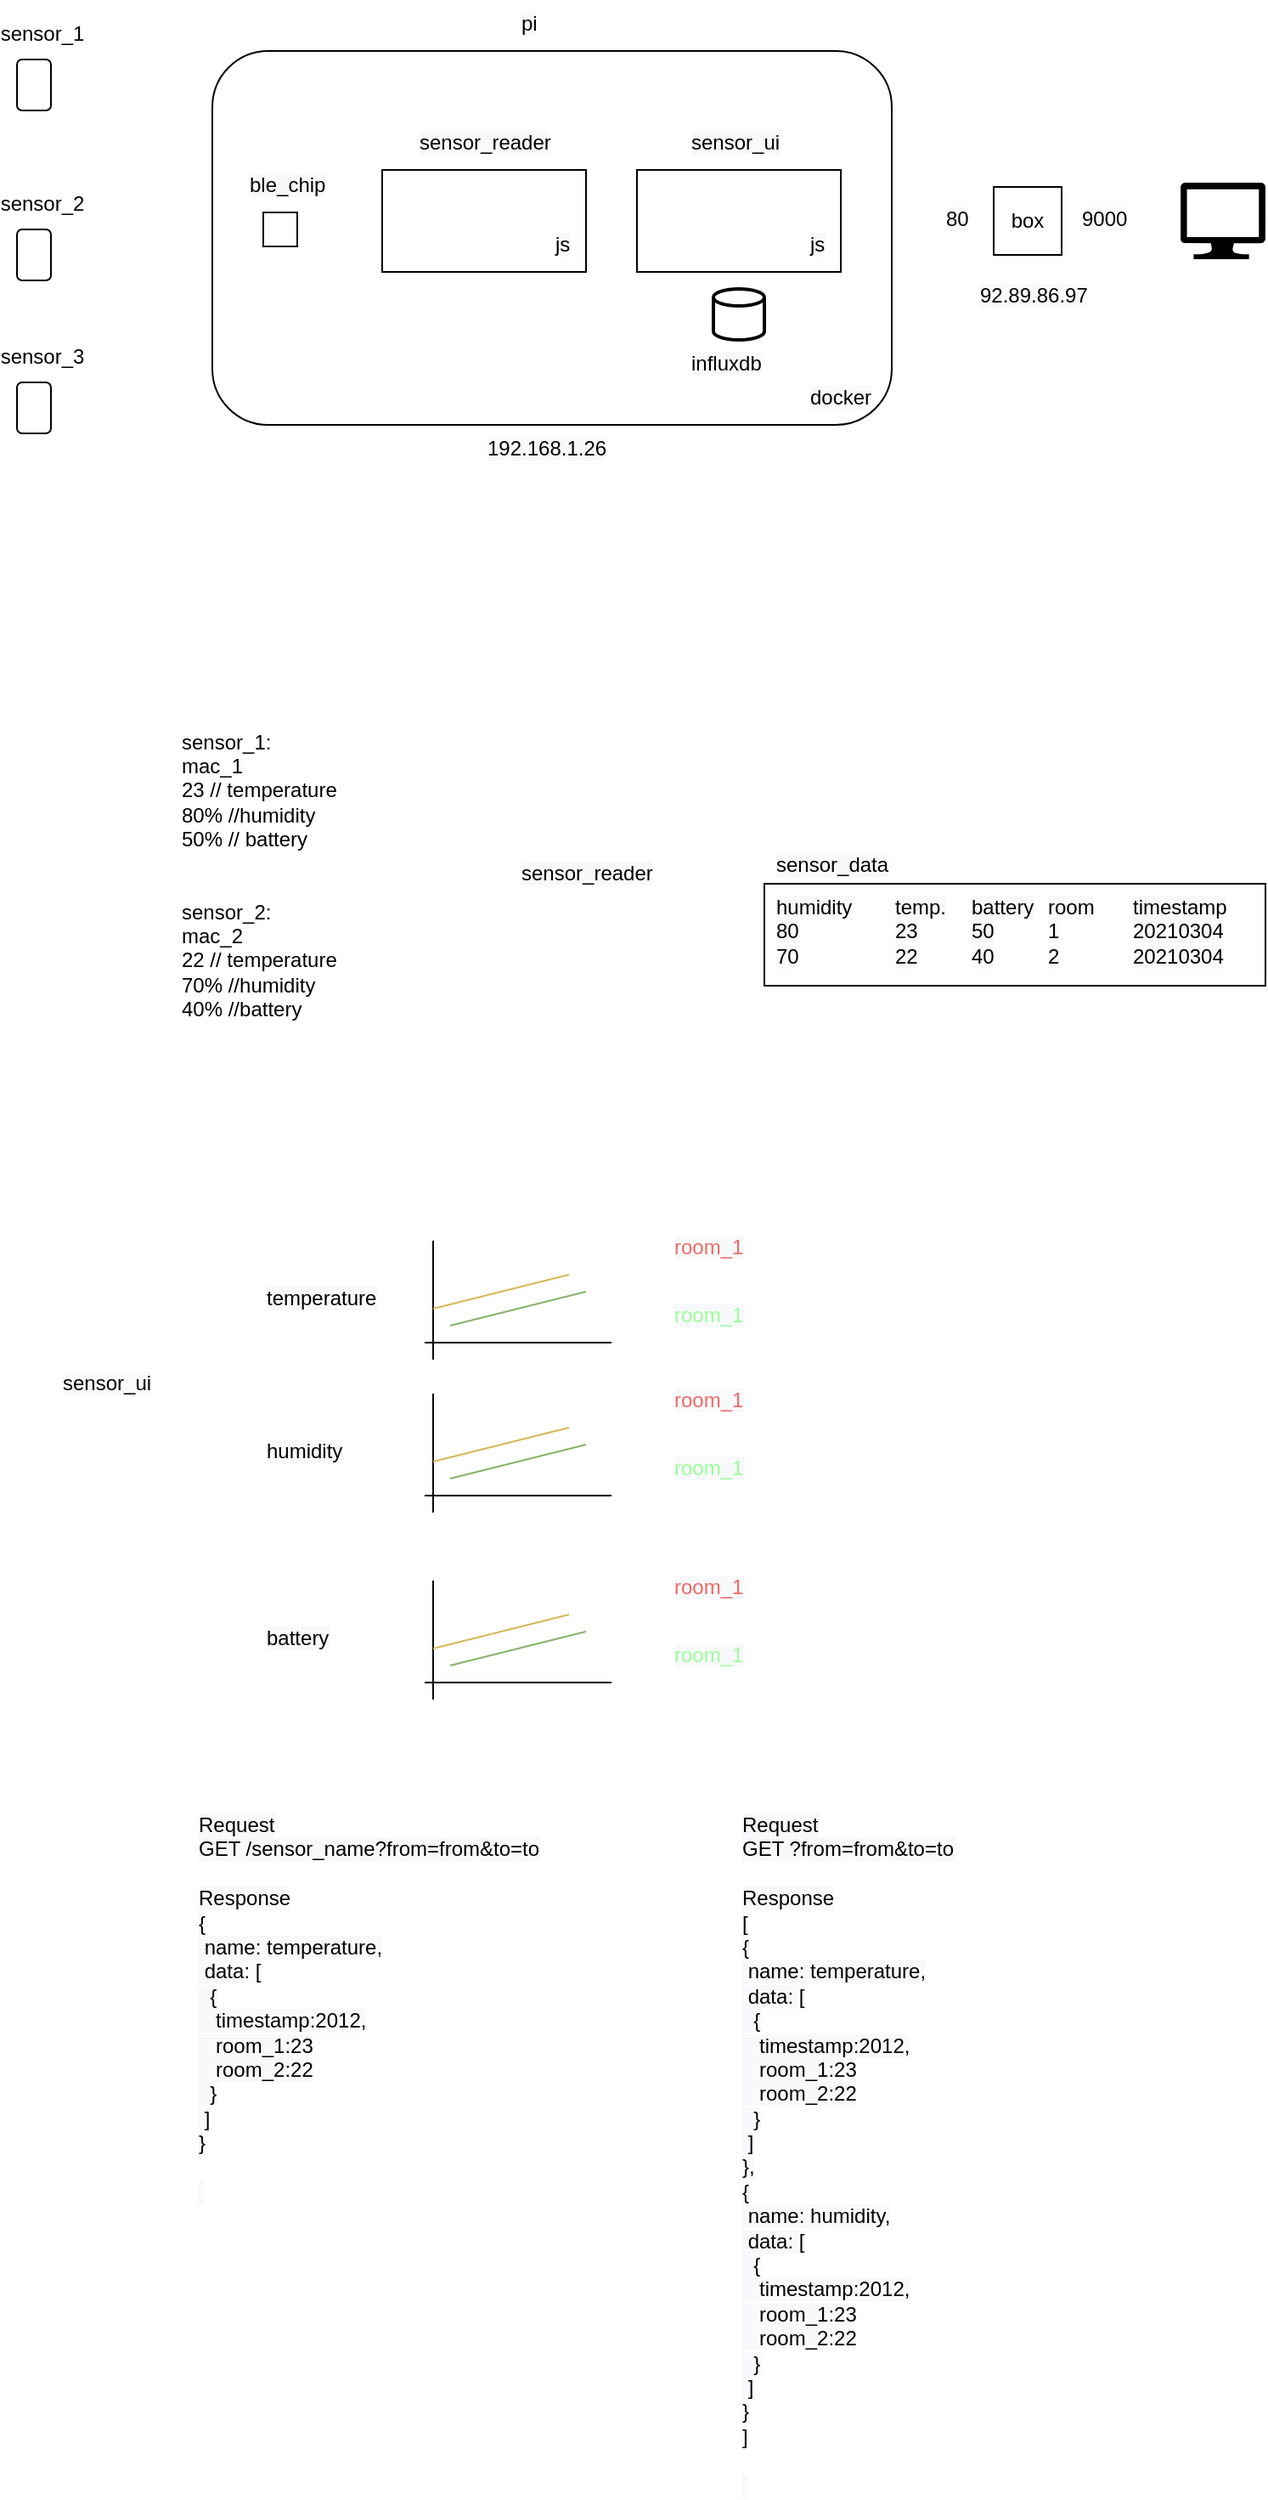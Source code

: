 <mxfile version="14.1.8" type="device"><diagram id="PAeAbWHeBl0QL8_sOsOD" name="Page-1"><mxGraphModel dx="1086" dy="806" grid="1" gridSize="10" guides="1" tooltips="1" connect="1" arrows="1" fold="1" page="1" pageScale="1" pageWidth="827" pageHeight="1169" math="0" shadow="0"><root><mxCell id="0"/><mxCell id="1" parent="0"/><mxCell id="rMVEIrWTfWqUWI8nhDot-5" value="" style="rounded=0;whiteSpace=wrap;html=1;fillColor=none;" parent="1" vertex="1"><mxGeometry x="495" y="640" width="295" height="60" as="geometry"/></mxCell><mxCell id="b_PIQdklsWiQhKnOGJ-d-17" value="" style="rounded=1;whiteSpace=wrap;html=1;" parent="1" vertex="1"><mxGeometry x="170" y="150" width="400" height="220" as="geometry"/></mxCell><mxCell id="b_PIQdklsWiQhKnOGJ-d-1" value="sensor_1" style="text;html=1;strokeColor=none;fillColor=none;align=center;verticalAlign=middle;whiteSpace=wrap;rounded=0;" parent="1" vertex="1"><mxGeometry x="50" y="130" width="40" height="20" as="geometry"/></mxCell><mxCell id="b_PIQdklsWiQhKnOGJ-d-2" value="" style="rounded=1;whiteSpace=wrap;html=1;rotation=90;" parent="1" vertex="1"><mxGeometry x="50" y="160" width="30" height="20" as="geometry"/></mxCell><mxCell id="b_PIQdklsWiQhKnOGJ-d-3" value="sensor_2" style="text;html=1;strokeColor=none;fillColor=none;align=center;verticalAlign=middle;whiteSpace=wrap;rounded=0;" parent="1" vertex="1"><mxGeometry x="50" y="230" width="40" height="20" as="geometry"/></mxCell><mxCell id="b_PIQdklsWiQhKnOGJ-d-4" value="" style="rounded=1;whiteSpace=wrap;html=1;rotation=90;" parent="1" vertex="1"><mxGeometry x="50" y="260" width="30" height="20" as="geometry"/></mxCell><mxCell id="b_PIQdklsWiQhKnOGJ-d-5" value="sensor_3" style="text;html=1;strokeColor=none;fillColor=none;align=center;verticalAlign=middle;whiteSpace=wrap;rounded=0;" parent="1" vertex="1"><mxGeometry x="50" y="320" width="40" height="20" as="geometry"/></mxCell><mxCell id="b_PIQdklsWiQhKnOGJ-d-6" value="" style="rounded=1;whiteSpace=wrap;html=1;rotation=90;" parent="1" vertex="1"><mxGeometry x="50" y="350" width="30" height="20" as="geometry"/></mxCell><mxCell id="b_PIQdklsWiQhKnOGJ-d-8" value="" style="strokeWidth=2;html=1;shape=mxgraph.flowchart.database;whiteSpace=wrap;" parent="1" vertex="1"><mxGeometry x="465" y="290" width="30" height="30" as="geometry"/></mxCell><mxCell id="b_PIQdklsWiQhKnOGJ-d-9" value="" style="rounded=0;whiteSpace=wrap;html=1;" parent="1" vertex="1"><mxGeometry x="270" y="220" width="120" height="60" as="geometry"/></mxCell><mxCell id="b_PIQdklsWiQhKnOGJ-d-10" value="" style="rounded=0;whiteSpace=wrap;html=1;" parent="1" vertex="1"><mxGeometry x="420" y="220" width="120" height="60" as="geometry"/></mxCell><mxCell id="b_PIQdklsWiQhKnOGJ-d-11" value="&lt;span style=&quot;color: rgb(0 , 0 , 0) ; font-family: &amp;#34;helvetica&amp;#34; ; font-size: 12px ; font-style: normal ; font-weight: 400 ; letter-spacing: normal ; text-align: center ; text-indent: 0px ; text-transform: none ; word-spacing: 0px ; background-color: rgb(248 , 249 , 250) ; display: inline ; float: none&quot;&gt;sensor_reader&lt;/span&gt;" style="text;whiteSpace=wrap;html=1;" parent="1" vertex="1"><mxGeometry x="290" y="190" width="80" height="20" as="geometry"/></mxCell><mxCell id="b_PIQdklsWiQhKnOGJ-d-12" value="&lt;span style=&quot;color: rgb(0 , 0 , 0) ; font-family: &amp;#34;helvetica&amp;#34; ; font-size: 12px ; font-style: normal ; font-weight: 400 ; letter-spacing: normal ; text-align: center ; text-indent: 0px ; text-transform: none ; word-spacing: 0px ; background-color: rgb(248 , 249 , 250) ; display: inline ; float: none&quot;&gt;sensor_ui&lt;/span&gt;" style="text;whiteSpace=wrap;html=1;" parent="1" vertex="1"><mxGeometry x="450" y="190" width="80" height="20" as="geometry"/></mxCell><mxCell id="b_PIQdklsWiQhKnOGJ-d-15" value="&lt;span style=&quot;color: rgb(0 , 0 , 0) ; font-family: &amp;#34;helvetica&amp;#34; ; font-size: 12px ; font-style: normal ; font-weight: 400 ; letter-spacing: normal ; text-align: center ; text-indent: 0px ; text-transform: none ; word-spacing: 0px ; background-color: rgb(248 , 249 , 250) ; display: inline ; float: none&quot;&gt;js&lt;/span&gt;" style="text;whiteSpace=wrap;html=1;" parent="1" vertex="1"><mxGeometry x="370" y="250" width="20" height="20" as="geometry"/></mxCell><mxCell id="b_PIQdklsWiQhKnOGJ-d-16" value="&lt;span style=&quot;color: rgb(0 , 0 , 0) ; font-family: &amp;#34;helvetica&amp;#34; ; font-size: 12px ; font-style: normal ; font-weight: 400 ; letter-spacing: normal ; text-align: center ; text-indent: 0px ; text-transform: none ; word-spacing: 0px ; background-color: rgb(248 , 249 , 250) ; display: inline ; float: none&quot;&gt;js&lt;/span&gt;" style="text;whiteSpace=wrap;html=1;" parent="1" vertex="1"><mxGeometry x="520" y="250" width="20" height="20" as="geometry"/></mxCell><mxCell id="b_PIQdklsWiQhKnOGJ-d-18" value="&lt;span style=&quot;color: rgb(0 , 0 , 0) ; font-family: &amp;#34;helvetica&amp;#34; ; font-size: 12px ; font-style: normal ; font-weight: 400 ; letter-spacing: normal ; text-align: center ; text-indent: 0px ; text-transform: none ; word-spacing: 0px ; background-color: rgb(248 , 249 , 250) ; display: inline ; float: none&quot;&gt;pi&lt;/span&gt;" style="text;whiteSpace=wrap;html=1;" parent="1" vertex="1"><mxGeometry x="350" y="120" width="80" height="20" as="geometry"/></mxCell><mxCell id="b_PIQdklsWiQhKnOGJ-d-19" value="box" style="rounded=0;whiteSpace=wrap;html=1;" parent="1" vertex="1"><mxGeometry x="630" y="230" width="40" height="40" as="geometry"/></mxCell><mxCell id="b_PIQdklsWiQhKnOGJ-d-21" value="" style="verticalLabelPosition=bottom;html=1;verticalAlign=top;align=center;strokeColor=none;shape=mxgraph.azure.computer;pointerEvents=1;fillColor=#000000;" parent="1" vertex="1"><mxGeometry x="740" y="227.5" width="50" height="45" as="geometry"/></mxCell><mxCell id="b_PIQdklsWiQhKnOGJ-d-23" value="&lt;span style=&quot;color: rgb(0 , 0 , 0) ; font-family: &amp;#34;helvetica&amp;#34; ; font-size: 12px ; font-style: normal ; font-weight: 400 ; letter-spacing: normal ; text-align: center ; text-indent: 0px ; text-transform: none ; word-spacing: 0px ; background-color: rgb(248 , 249 , 250) ; display: inline ; float: none&quot;&gt;92.89.86.97&lt;/span&gt;" style="text;whiteSpace=wrap;html=1;" parent="1" vertex="1"><mxGeometry x="620" y="280" width="40" height="30" as="geometry"/></mxCell><mxCell id="b_PIQdklsWiQhKnOGJ-d-24" value="&lt;span style=&quot;color: rgb(0 , 0 , 0) ; font-family: &amp;#34;helvetica&amp;#34; ; font-size: 12px ; font-style: normal ; font-weight: 400 ; letter-spacing: normal ; text-align: center ; text-indent: 0px ; text-transform: none ; word-spacing: 0px ; background-color: rgb(248 , 249 , 250) ; display: inline ; float: none&quot;&gt;9000&lt;/span&gt;" style="text;whiteSpace=wrap;html=1;" parent="1" vertex="1"><mxGeometry x="680" y="235" width="40" height="30" as="geometry"/></mxCell><mxCell id="b_PIQdklsWiQhKnOGJ-d-25" value="&lt;span style=&quot;color: rgb(0 , 0 , 0) ; font-family: &amp;#34;helvetica&amp;#34; ; font-size: 12px ; font-style: normal ; font-weight: 400 ; letter-spacing: normal ; text-align: center ; text-indent: 0px ; text-transform: none ; word-spacing: 0px ; background-color: rgb(248 , 249 , 250) ; display: inline ; float: none&quot;&gt;80&lt;/span&gt;" style="text;whiteSpace=wrap;html=1;" parent="1" vertex="1"><mxGeometry x="600" y="235" width="20" height="25" as="geometry"/></mxCell><mxCell id="b_PIQdklsWiQhKnOGJ-d-26" value="&lt;span style=&quot;color: rgb(0 , 0 , 0) ; font-family: &amp;#34;helvetica&amp;#34; ; font-size: 12px ; font-style: normal ; font-weight: 400 ; letter-spacing: normal ; text-align: center ; text-indent: 0px ; text-transform: none ; word-spacing: 0px ; background-color: rgb(248 , 249 , 250) ; display: inline ; float: none&quot;&gt;192.168.1.26&lt;/span&gt;" style="text;whiteSpace=wrap;html=1;" parent="1" vertex="1"><mxGeometry x="330" y="370" width="40" height="30" as="geometry"/></mxCell><mxCell id="b_PIQdklsWiQhKnOGJ-d-27" value="&lt;span style=&quot;color: rgb(0 , 0 , 0) ; font-family: &amp;#34;helvetica&amp;#34; ; font-size: 12px ; font-style: normal ; font-weight: 400 ; letter-spacing: normal ; text-align: center ; text-indent: 0px ; text-transform: none ; word-spacing: 0px ; background-color: rgb(248 , 249 , 250) ; display: inline ; float: none&quot;&gt;influxdb&lt;/span&gt;" style="text;whiteSpace=wrap;html=1;" parent="1" vertex="1"><mxGeometry x="450" y="320" width="80" height="20" as="geometry"/></mxCell><mxCell id="b_PIQdklsWiQhKnOGJ-d-28" value="&lt;span style=&quot;color: rgb(0 , 0 , 0) ; font-family: &amp;#34;helvetica&amp;#34; ; font-size: 12px ; font-style: normal ; font-weight: 400 ; letter-spacing: normal ; text-align: center ; text-indent: 0px ; text-transform: none ; word-spacing: 0px ; background-color: rgb(248 , 249 , 250) ; display: inline ; float: none&quot;&gt;docker&lt;/span&gt;" style="text;whiteSpace=wrap;html=1;" parent="1" vertex="1"><mxGeometry x="520" y="340" width="30" height="20" as="geometry"/></mxCell><mxCell id="b_PIQdklsWiQhKnOGJ-d-29" value="" style="rounded=0;whiteSpace=wrap;html=1;" parent="1" vertex="1"><mxGeometry x="200" y="245" width="20" height="20" as="geometry"/></mxCell><mxCell id="b_PIQdklsWiQhKnOGJ-d-30" value="&lt;span style=&quot;color: rgb(0 , 0 , 0) ; font-family: &amp;#34;helvetica&amp;#34; ; font-size: 12px ; font-style: normal ; font-weight: 400 ; letter-spacing: normal ; text-align: center ; text-indent: 0px ; text-transform: none ; word-spacing: 0px ; background-color: rgb(248 , 249 , 250) ; display: inline ; float: none&quot;&gt;ble_chip&lt;/span&gt;" style="text;whiteSpace=wrap;html=1;" parent="1" vertex="1"><mxGeometry x="190" y="215" width="80" height="20" as="geometry"/></mxCell><mxCell id="b_PIQdklsWiQhKnOGJ-d-31" value="sensor_1:&lt;br&gt;mac_1&amp;nbsp;&amp;nbsp;&lt;br&gt;23 // temperature&lt;br&gt;80% //humidity&lt;br&gt;&lt;div&gt;&lt;span&gt;50% // battery&lt;/span&gt;&lt;/div&gt;" style="text;html=1;strokeColor=none;fillColor=none;align=left;verticalAlign=middle;whiteSpace=wrap;rounded=0;" parent="1" vertex="1"><mxGeometry x="150" y="550" width="140" height="70" as="geometry"/></mxCell><mxCell id="b_PIQdklsWiQhKnOGJ-d-32" value="sensor_2:&lt;br&gt;mac_2&amp;nbsp;&amp;nbsp;&lt;br&gt;22 // temperature&lt;br&gt;70% //humidity&lt;br&gt;&lt;div&gt;40% //battery&lt;/div&gt;" style="text;html=1;strokeColor=none;fillColor=none;align=left;verticalAlign=middle;whiteSpace=wrap;rounded=0;" parent="1" vertex="1"><mxGeometry x="150" y="650" width="110" height="70" as="geometry"/></mxCell><mxCell id="b_PIQdklsWiQhKnOGJ-d-33" value="&lt;span style=&quot;color: rgb(0 , 0 , 0) ; font-family: &amp;#34;helvetica&amp;#34; ; font-size: 12px ; font-style: normal ; font-weight: 400 ; letter-spacing: normal ; text-align: center ; text-indent: 0px ; text-transform: none ; word-spacing: 0px ; background-color: rgb(248 , 249 , 250) ; display: inline ; float: none&quot;&gt;sensor_reader&lt;/span&gt;" style="text;whiteSpace=wrap;html=1;" parent="1" vertex="1"><mxGeometry x="350" y="620" width="80" height="20" as="geometry"/></mxCell><mxCell id="b_PIQdklsWiQhKnOGJ-d-35" value="&lt;span style=&quot;color: rgb(0 , 0 , 0) ; font-family: &amp;#34;helvetica&amp;#34; ; font-size: 12px ; font-style: normal ; font-weight: 400 ; letter-spacing: normal ; text-align: left ; text-indent: 0px ; text-transform: none ; word-spacing: 0px ; background-color: rgb(248 , 249 , 250) ; display: inline ; float: none&quot;&gt;sensor_data&lt;/span&gt;" style="text;whiteSpace=wrap;html=1;" parent="1" vertex="1"><mxGeometry x="500" y="615" width="90" height="30" as="geometry"/></mxCell><mxCell id="b_PIQdklsWiQhKnOGJ-d-37" value="&lt;span style=&quot;color: rgb(0 , 0 , 0) ; font-family: &amp;#34;helvetica&amp;#34; ; font-size: 12px ; font-style: normal ; font-weight: 400 ; letter-spacing: normal ; text-align: left ; text-indent: 0px ; text-transform: none ; word-spacing: 0px ; background-color: rgb(248 , 249 , 250) ; display: inline ; float: none&quot;&gt;temp.&lt;br&gt;23&lt;br&gt;22&lt;br&gt;&lt;/span&gt;" style="text;whiteSpace=wrap;html=1;" parent="1" vertex="1"><mxGeometry x="570" y="640" width="45" height="40" as="geometry"/></mxCell><mxCell id="b_PIQdklsWiQhKnOGJ-d-38" value="&lt;span style=&quot;color: rgb(0 , 0 , 0) ; font-family: &amp;#34;helvetica&amp;#34; ; font-size: 12px ; font-style: normal ; font-weight: 400 ; letter-spacing: normal ; text-align: left ; text-indent: 0px ; text-transform: none ; word-spacing: 0px ; background-color: rgb(248 , 249 , 250) ; display: inline ; float: none&quot;&gt;room&lt;br&gt;1&lt;br&gt;2&lt;br&gt;&lt;/span&gt;" style="text;whiteSpace=wrap;html=1;" parent="1" vertex="1"><mxGeometry x="660" y="640" width="45" height="40" as="geometry"/></mxCell><mxCell id="rMVEIrWTfWqUWI8nhDot-6" value="&lt;span style=&quot;color: rgb(0 , 0 , 0) ; font-family: &amp;#34;helvetica&amp;#34; ; font-size: 12px ; font-style: normal ; font-weight: 400 ; letter-spacing: normal ; text-align: left ; text-indent: 0px ; text-transform: none ; word-spacing: 0px ; background-color: rgb(248 , 249 , 250) ; display: inline ; float: none&quot;&gt;humidity&lt;br&gt;80&lt;br&gt;70&lt;br&gt;&lt;/span&gt;" style="text;whiteSpace=wrap;html=1;" parent="1" vertex="1"><mxGeometry x="500" y="640" width="80" height="30" as="geometry"/></mxCell><mxCell id="rMVEIrWTfWqUWI8nhDot-7" value="&lt;span style=&quot;color: rgb(0 , 0 , 0) ; font-family: &amp;#34;helvetica&amp;#34; ; font-size: 12px ; font-style: normal ; font-weight: 400 ; letter-spacing: normal ; text-align: center ; text-indent: 0px ; text-transform: none ; word-spacing: 0px ; background-color: rgb(248 , 249 , 250) ; display: inline ; float: none&quot;&gt;sensor_ui&lt;/span&gt;" style="text;whiteSpace=wrap;html=1;" parent="1" vertex="1"><mxGeometry x="80" y="920" width="80" height="20" as="geometry"/></mxCell><mxCell id="rMVEIrWTfWqUWI8nhDot-8" value="" style="endArrow=none;html=1;" parent="1" edge="1"><mxGeometry width="50" height="50" relative="1" as="geometry"><mxPoint x="300" y="920" as="sourcePoint"/><mxPoint x="300" y="850" as="targetPoint"/></mxGeometry></mxCell><mxCell id="rMVEIrWTfWqUWI8nhDot-9" value="" style="endArrow=none;html=1;" parent="1" edge="1"><mxGeometry width="50" height="50" relative="1" as="geometry"><mxPoint x="405" y="910" as="sourcePoint"/><mxPoint x="295" y="910" as="targetPoint"/></mxGeometry></mxCell><mxCell id="rMVEIrWTfWqUWI8nhDot-11" value="" style="endArrow=none;html=1;fillColor=#fff2cc;strokeColor=#d6b656;" parent="1" edge="1"><mxGeometry width="50" height="50" relative="1" as="geometry"><mxPoint x="300" y="890" as="sourcePoint"/><mxPoint x="380" y="870" as="targetPoint"/></mxGeometry></mxCell><mxCell id="rMVEIrWTfWqUWI8nhDot-12" value="" style="endArrow=none;html=1;fillColor=#d5e8d4;strokeColor=#82b366;" parent="1" edge="1"><mxGeometry width="50" height="50" relative="1" as="geometry"><mxPoint x="310" y="900" as="sourcePoint"/><mxPoint x="390" y="880" as="targetPoint"/></mxGeometry></mxCell><mxCell id="rMVEIrWTfWqUWI8nhDot-13" value="&lt;span style=&quot;font-family: &amp;quot;helvetica&amp;quot; ; font-size: 12px ; font-style: normal ; font-weight: 400 ; letter-spacing: normal ; text-align: center ; text-indent: 0px ; text-transform: none ; word-spacing: 0px ; background-color: rgb(248 , 249 , 250) ; display: inline ; float: none&quot;&gt;&lt;font&gt;room_1&lt;/font&gt;&lt;/span&gt;" style="text;whiteSpace=wrap;html=1;fontColor=#EA6B66;" parent="1" vertex="1"><mxGeometry x="440" y="840" width="80" height="30" as="geometry"/></mxCell><mxCell id="rMVEIrWTfWqUWI8nhDot-14" value="&lt;span style=&quot;font-family: &amp;quot;helvetica&amp;quot; ; font-size: 12px ; font-style: normal ; font-weight: 400 ; letter-spacing: normal ; text-align: center ; text-indent: 0px ; text-transform: none ; word-spacing: 0px ; background-color: rgb(248 , 249 , 250) ; display: inline ; float: none&quot;&gt;&lt;font&gt;room_1&lt;/font&gt;&lt;/span&gt;" style="text;whiteSpace=wrap;html=1;fontColor=#99FF99;" parent="1" vertex="1"><mxGeometry x="440" y="880" width="80" height="30" as="geometry"/></mxCell><mxCell id="rMVEIrWTfWqUWI8nhDot-15" value="&lt;span style=&quot;color: rgb(0 , 0 , 0) ; font-family: &amp;#34;helvetica&amp;#34; ; font-size: 12px ; font-style: normal ; font-weight: 400 ; letter-spacing: normal ; text-align: center ; text-indent: 0px ; text-transform: none ; word-spacing: 0px ; background-color: rgb(248 , 249 , 250) ; display: inline ; float: none&quot;&gt;temperature&lt;/span&gt;" style="text;whiteSpace=wrap;html=1;" parent="1" vertex="1"><mxGeometry x="200" y="870" width="80" height="20" as="geometry"/></mxCell><mxCell id="rMVEIrWTfWqUWI8nhDot-16" value="" style="endArrow=none;html=1;" parent="1" edge="1"><mxGeometry width="50" height="50" relative="1" as="geometry"><mxPoint x="300" y="1010" as="sourcePoint"/><mxPoint x="300" y="940" as="targetPoint"/></mxGeometry></mxCell><mxCell id="rMVEIrWTfWqUWI8nhDot-17" value="" style="endArrow=none;html=1;" parent="1" edge="1"><mxGeometry width="50" height="50" relative="1" as="geometry"><mxPoint x="405" y="1000" as="sourcePoint"/><mxPoint x="295" y="1000" as="targetPoint"/></mxGeometry></mxCell><mxCell id="rMVEIrWTfWqUWI8nhDot-18" value="" style="endArrow=none;html=1;fillColor=#fff2cc;strokeColor=#d6b656;" parent="1" edge="1"><mxGeometry width="50" height="50" relative="1" as="geometry"><mxPoint x="300" y="980" as="sourcePoint"/><mxPoint x="380" y="960" as="targetPoint"/></mxGeometry></mxCell><mxCell id="rMVEIrWTfWqUWI8nhDot-19" value="" style="endArrow=none;html=1;fillColor=#d5e8d4;strokeColor=#82b366;" parent="1" edge="1"><mxGeometry width="50" height="50" relative="1" as="geometry"><mxPoint x="310" y="990" as="sourcePoint"/><mxPoint x="390" y="970" as="targetPoint"/></mxGeometry></mxCell><mxCell id="rMVEIrWTfWqUWI8nhDot-20" value="&lt;span style=&quot;font-family: &amp;quot;helvetica&amp;quot; ; font-size: 12px ; font-style: normal ; font-weight: 400 ; letter-spacing: normal ; text-align: center ; text-indent: 0px ; text-transform: none ; word-spacing: 0px ; background-color: rgb(248 , 249 , 250) ; display: inline ; float: none&quot;&gt;&lt;font&gt;room_1&lt;/font&gt;&lt;/span&gt;" style="text;whiteSpace=wrap;html=1;fontColor=#EA6B66;" parent="1" vertex="1"><mxGeometry x="440" y="930" width="80" height="30" as="geometry"/></mxCell><mxCell id="rMVEIrWTfWqUWI8nhDot-21" value="&lt;span style=&quot;font-family: &amp;quot;helvetica&amp;quot; ; font-size: 12px ; font-style: normal ; font-weight: 400 ; letter-spacing: normal ; text-align: center ; text-indent: 0px ; text-transform: none ; word-spacing: 0px ; background-color: rgb(248 , 249 , 250) ; display: inline ; float: none&quot;&gt;&lt;font&gt;room_1&lt;/font&gt;&lt;/span&gt;" style="text;whiteSpace=wrap;html=1;fontColor=#99FF99;" parent="1" vertex="1"><mxGeometry x="440" y="970" width="80" height="30" as="geometry"/></mxCell><mxCell id="rMVEIrWTfWqUWI8nhDot-22" value="&lt;span style=&quot;color: rgb(0 , 0 , 0) ; font-family: &amp;#34;helvetica&amp;#34; ; font-size: 12px ; font-style: normal ; font-weight: 400 ; letter-spacing: normal ; text-align: center ; text-indent: 0px ; text-transform: none ; word-spacing: 0px ; background-color: rgb(248 , 249 , 250) ; display: inline ; float: none&quot;&gt;humidity&lt;/span&gt;" style="text;whiteSpace=wrap;html=1;" parent="1" vertex="1"><mxGeometry x="200" y="960" width="80" height="20" as="geometry"/></mxCell><mxCell id="rMVEIrWTfWqUWI8nhDot-23" value="" style="endArrow=none;html=1;" parent="1" edge="1"><mxGeometry width="50" height="50" relative="1" as="geometry"><mxPoint x="300" y="1120" as="sourcePoint"/><mxPoint x="300" y="1050" as="targetPoint"/></mxGeometry></mxCell><mxCell id="rMVEIrWTfWqUWI8nhDot-24" value="" style="endArrow=none;html=1;" parent="1" edge="1"><mxGeometry width="50" height="50" relative="1" as="geometry"><mxPoint x="405" y="1110" as="sourcePoint"/><mxPoint x="295" y="1110" as="targetPoint"/></mxGeometry></mxCell><mxCell id="rMVEIrWTfWqUWI8nhDot-25" value="" style="endArrow=none;html=1;fillColor=#fff2cc;strokeColor=#d6b656;" parent="1" edge="1"><mxGeometry width="50" height="50" relative="1" as="geometry"><mxPoint x="300" y="1090" as="sourcePoint"/><mxPoint x="380" y="1070" as="targetPoint"/></mxGeometry></mxCell><mxCell id="rMVEIrWTfWqUWI8nhDot-26" value="" style="endArrow=none;html=1;fillColor=#d5e8d4;strokeColor=#82b366;" parent="1" edge="1"><mxGeometry width="50" height="50" relative="1" as="geometry"><mxPoint x="310" y="1100" as="sourcePoint"/><mxPoint x="390" y="1080" as="targetPoint"/></mxGeometry></mxCell><mxCell id="rMVEIrWTfWqUWI8nhDot-27" value="&lt;span style=&quot;font-family: &amp;quot;helvetica&amp;quot; ; font-size: 12px ; font-style: normal ; font-weight: 400 ; letter-spacing: normal ; text-align: center ; text-indent: 0px ; text-transform: none ; word-spacing: 0px ; background-color: rgb(248 , 249 , 250) ; display: inline ; float: none&quot;&gt;&lt;font&gt;room_1&lt;/font&gt;&lt;/span&gt;" style="text;whiteSpace=wrap;html=1;fontColor=#EA6B66;" parent="1" vertex="1"><mxGeometry x="440" y="1040" width="80" height="30" as="geometry"/></mxCell><mxCell id="rMVEIrWTfWqUWI8nhDot-28" value="&lt;span style=&quot;font-family: &amp;quot;helvetica&amp;quot; ; font-size: 12px ; font-style: normal ; font-weight: 400 ; letter-spacing: normal ; text-align: center ; text-indent: 0px ; text-transform: none ; word-spacing: 0px ; background-color: rgb(248 , 249 , 250) ; display: inline ; float: none&quot;&gt;&lt;font&gt;room_1&lt;/font&gt;&lt;/span&gt;" style="text;whiteSpace=wrap;html=1;fontColor=#99FF99;" parent="1" vertex="1"><mxGeometry x="440" y="1080" width="80" height="30" as="geometry"/></mxCell><mxCell id="rMVEIrWTfWqUWI8nhDot-29" value="&lt;span style=&quot;color: rgb(0 , 0 , 0) ; font-family: &amp;#34;helvetica&amp;#34; ; font-size: 12px ; font-style: normal ; font-weight: 400 ; letter-spacing: normal ; text-align: center ; text-indent: 0px ; text-transform: none ; word-spacing: 0px ; background-color: rgb(248 , 249 , 250) ; display: inline ; float: none&quot;&gt;battery&lt;/span&gt;" style="text;whiteSpace=wrap;html=1;" parent="1" vertex="1"><mxGeometry x="200" y="1070" width="80" height="20" as="geometry"/></mxCell><mxCell id="rMVEIrWTfWqUWI8nhDot-30" value="&lt;span style=&quot;font-family: &amp;#34;helvetica&amp;#34; ; font-size: 12px ; font-style: normal ; font-weight: 400 ; letter-spacing: normal ; text-align: center ; text-indent: 0px ; text-transform: none ; word-spacing: 0px ; background-color: rgb(248 , 249 , 250) ; display: inline ; float: none&quot;&gt;&lt;font color=&quot;#000000&quot;&gt;Request&lt;br&gt;GET /sensor_name?from=from&amp;amp;to=to&lt;br&gt;&lt;br&gt;Response&lt;br&gt;{&lt;br&gt;&amp;nbsp;name: temperature,&lt;br&gt;&amp;nbsp;data: [&lt;br&gt;&amp;nbsp; {&lt;br&gt;&lt;/font&gt;&lt;font color=&quot;#000000&quot;&gt;&amp;nbsp; &amp;nbsp;timestamp:2012,&lt;br&gt;&amp;nbsp; &amp;nbsp;room_1:23&lt;br&gt;&lt;/font&gt;&lt;span style=&quot;color: rgb(0 , 0 , 0)&quot;&gt;&amp;nbsp; &amp;nbsp;room_2:22&lt;/span&gt;&lt;font color=&quot;#000000&quot;&gt;&lt;br&gt;&amp;nbsp; }&lt;br&gt;&amp;nbsp;]&lt;br&gt;}&lt;br&gt;&lt;/font&gt;&lt;span style=&quot;color: rgb(0 , 0 , 0)&quot;&gt;&lt;br&gt;&lt;/span&gt;&lt;font color=&quot;#000000&quot;&gt;&amp;nbsp;&lt;br&gt;&lt;/font&gt;&lt;/span&gt;" style="text;whiteSpace=wrap;html=1;fontColor=#EA6B66;" parent="1" vertex="1"><mxGeometry x="160" y="1180" width="230" height="30" as="geometry"/></mxCell><mxCell id="xkvh2J2I9SGPR1glFcar-1" value="&lt;span style=&quot;color: rgb(0 , 0 , 0) ; font-family: &amp;#34;helvetica&amp;#34; ; font-size: 12px ; font-style: normal ; font-weight: 400 ; letter-spacing: normal ; text-align: left ; text-indent: 0px ; text-transform: none ; word-spacing: 0px ; background-color: rgb(248 , 249 , 250) ; display: inline ; float: none&quot;&gt;timestamp&lt;br&gt;20210304&lt;br&gt;20210304&lt;br&gt;&lt;/span&gt;" style="text;whiteSpace=wrap;html=1;" vertex="1" parent="1"><mxGeometry x="710" y="640" width="80" height="30" as="geometry"/></mxCell><mxCell id="xkvh2J2I9SGPR1glFcar-2" value="&lt;span style=&quot;font-family: &amp;#34;helvetica&amp;#34; ; font-size: 12px ; font-style: normal ; font-weight: 400 ; letter-spacing: normal ; text-align: center ; text-indent: 0px ; text-transform: none ; word-spacing: 0px ; background-color: rgb(248 , 249 , 250) ; display: inline ; float: none&quot;&gt;&lt;font color=&quot;#000000&quot;&gt;Request&lt;br&gt;GET ?from=from&amp;amp;to=to&lt;br&gt;&lt;br&gt;Response&lt;br&gt;[&lt;br&gt;{&lt;br&gt;&amp;nbsp;name: temperature,&lt;br&gt;&amp;nbsp;data: [&lt;br&gt;&amp;nbsp; {&lt;br&gt;&lt;/font&gt;&lt;font color=&quot;#000000&quot;&gt;&amp;nbsp; &amp;nbsp;timestamp:2012,&lt;br&gt;&amp;nbsp; &amp;nbsp;room_1:23&lt;br&gt;&lt;/font&gt;&lt;span style=&quot;color: rgb(0 , 0 , 0)&quot;&gt;&amp;nbsp; &amp;nbsp;room_2:22&lt;/span&gt;&lt;font color=&quot;#000000&quot;&gt;&lt;br&gt;&amp;nbsp; }&lt;br&gt;&amp;nbsp;]&lt;br&gt;},&lt;br&gt;&lt;/font&gt;&lt;font color=&quot;#000000&quot;&gt;{&lt;br&gt;&amp;nbsp;name: humidity,&lt;br&gt;&amp;nbsp;data: [&lt;br&gt;&amp;nbsp; {&lt;br&gt;&lt;/font&gt;&lt;font color=&quot;#000000&quot;&gt;&amp;nbsp; &amp;nbsp;timestamp:2012,&lt;br&gt;&amp;nbsp; &amp;nbsp;room_1:23&lt;br&gt;&lt;/font&gt;&lt;span style=&quot;color: rgb(0 , 0 , 0)&quot;&gt;&amp;nbsp; &amp;nbsp;room_2:22&lt;/span&gt;&lt;font color=&quot;#000000&quot;&gt;&lt;br&gt;&amp;nbsp; }&lt;br&gt;&amp;nbsp;]&lt;br&gt;}&lt;br&gt;&lt;/font&gt;&lt;font color=&quot;#000000&quot;&gt;]&lt;br&gt;&lt;/font&gt;&lt;span style=&quot;color: rgb(0 , 0 , 0)&quot;&gt;&lt;br&gt;&lt;/span&gt;&lt;font color=&quot;#000000&quot;&gt;&amp;nbsp;&lt;br&gt;&lt;/font&gt;&lt;/span&gt;" style="text;whiteSpace=wrap;html=1;fontColor=#EA6B66;" vertex="1" parent="1"><mxGeometry x="480" y="1180" width="230" height="30" as="geometry"/></mxCell><mxCell id="xkvh2J2I9SGPR1glFcar-3" value="&lt;span style=&quot;color: rgb(0 , 0 , 0) ; font-family: &amp;#34;helvetica&amp;#34; ; font-size: 12px ; font-style: normal ; font-weight: 400 ; letter-spacing: normal ; text-align: left ; text-indent: 0px ; text-transform: none ; word-spacing: 0px ; background-color: rgb(248 , 249 , 250) ; display: inline ; float: none&quot;&gt;battery&lt;br&gt;50&lt;br&gt;40&lt;br&gt;&lt;/span&gt;" style="text;whiteSpace=wrap;html=1;" vertex="1" parent="1"><mxGeometry x="615" y="640" width="45" height="40" as="geometry"/></mxCell></root></mxGraphModel></diagram></mxfile>